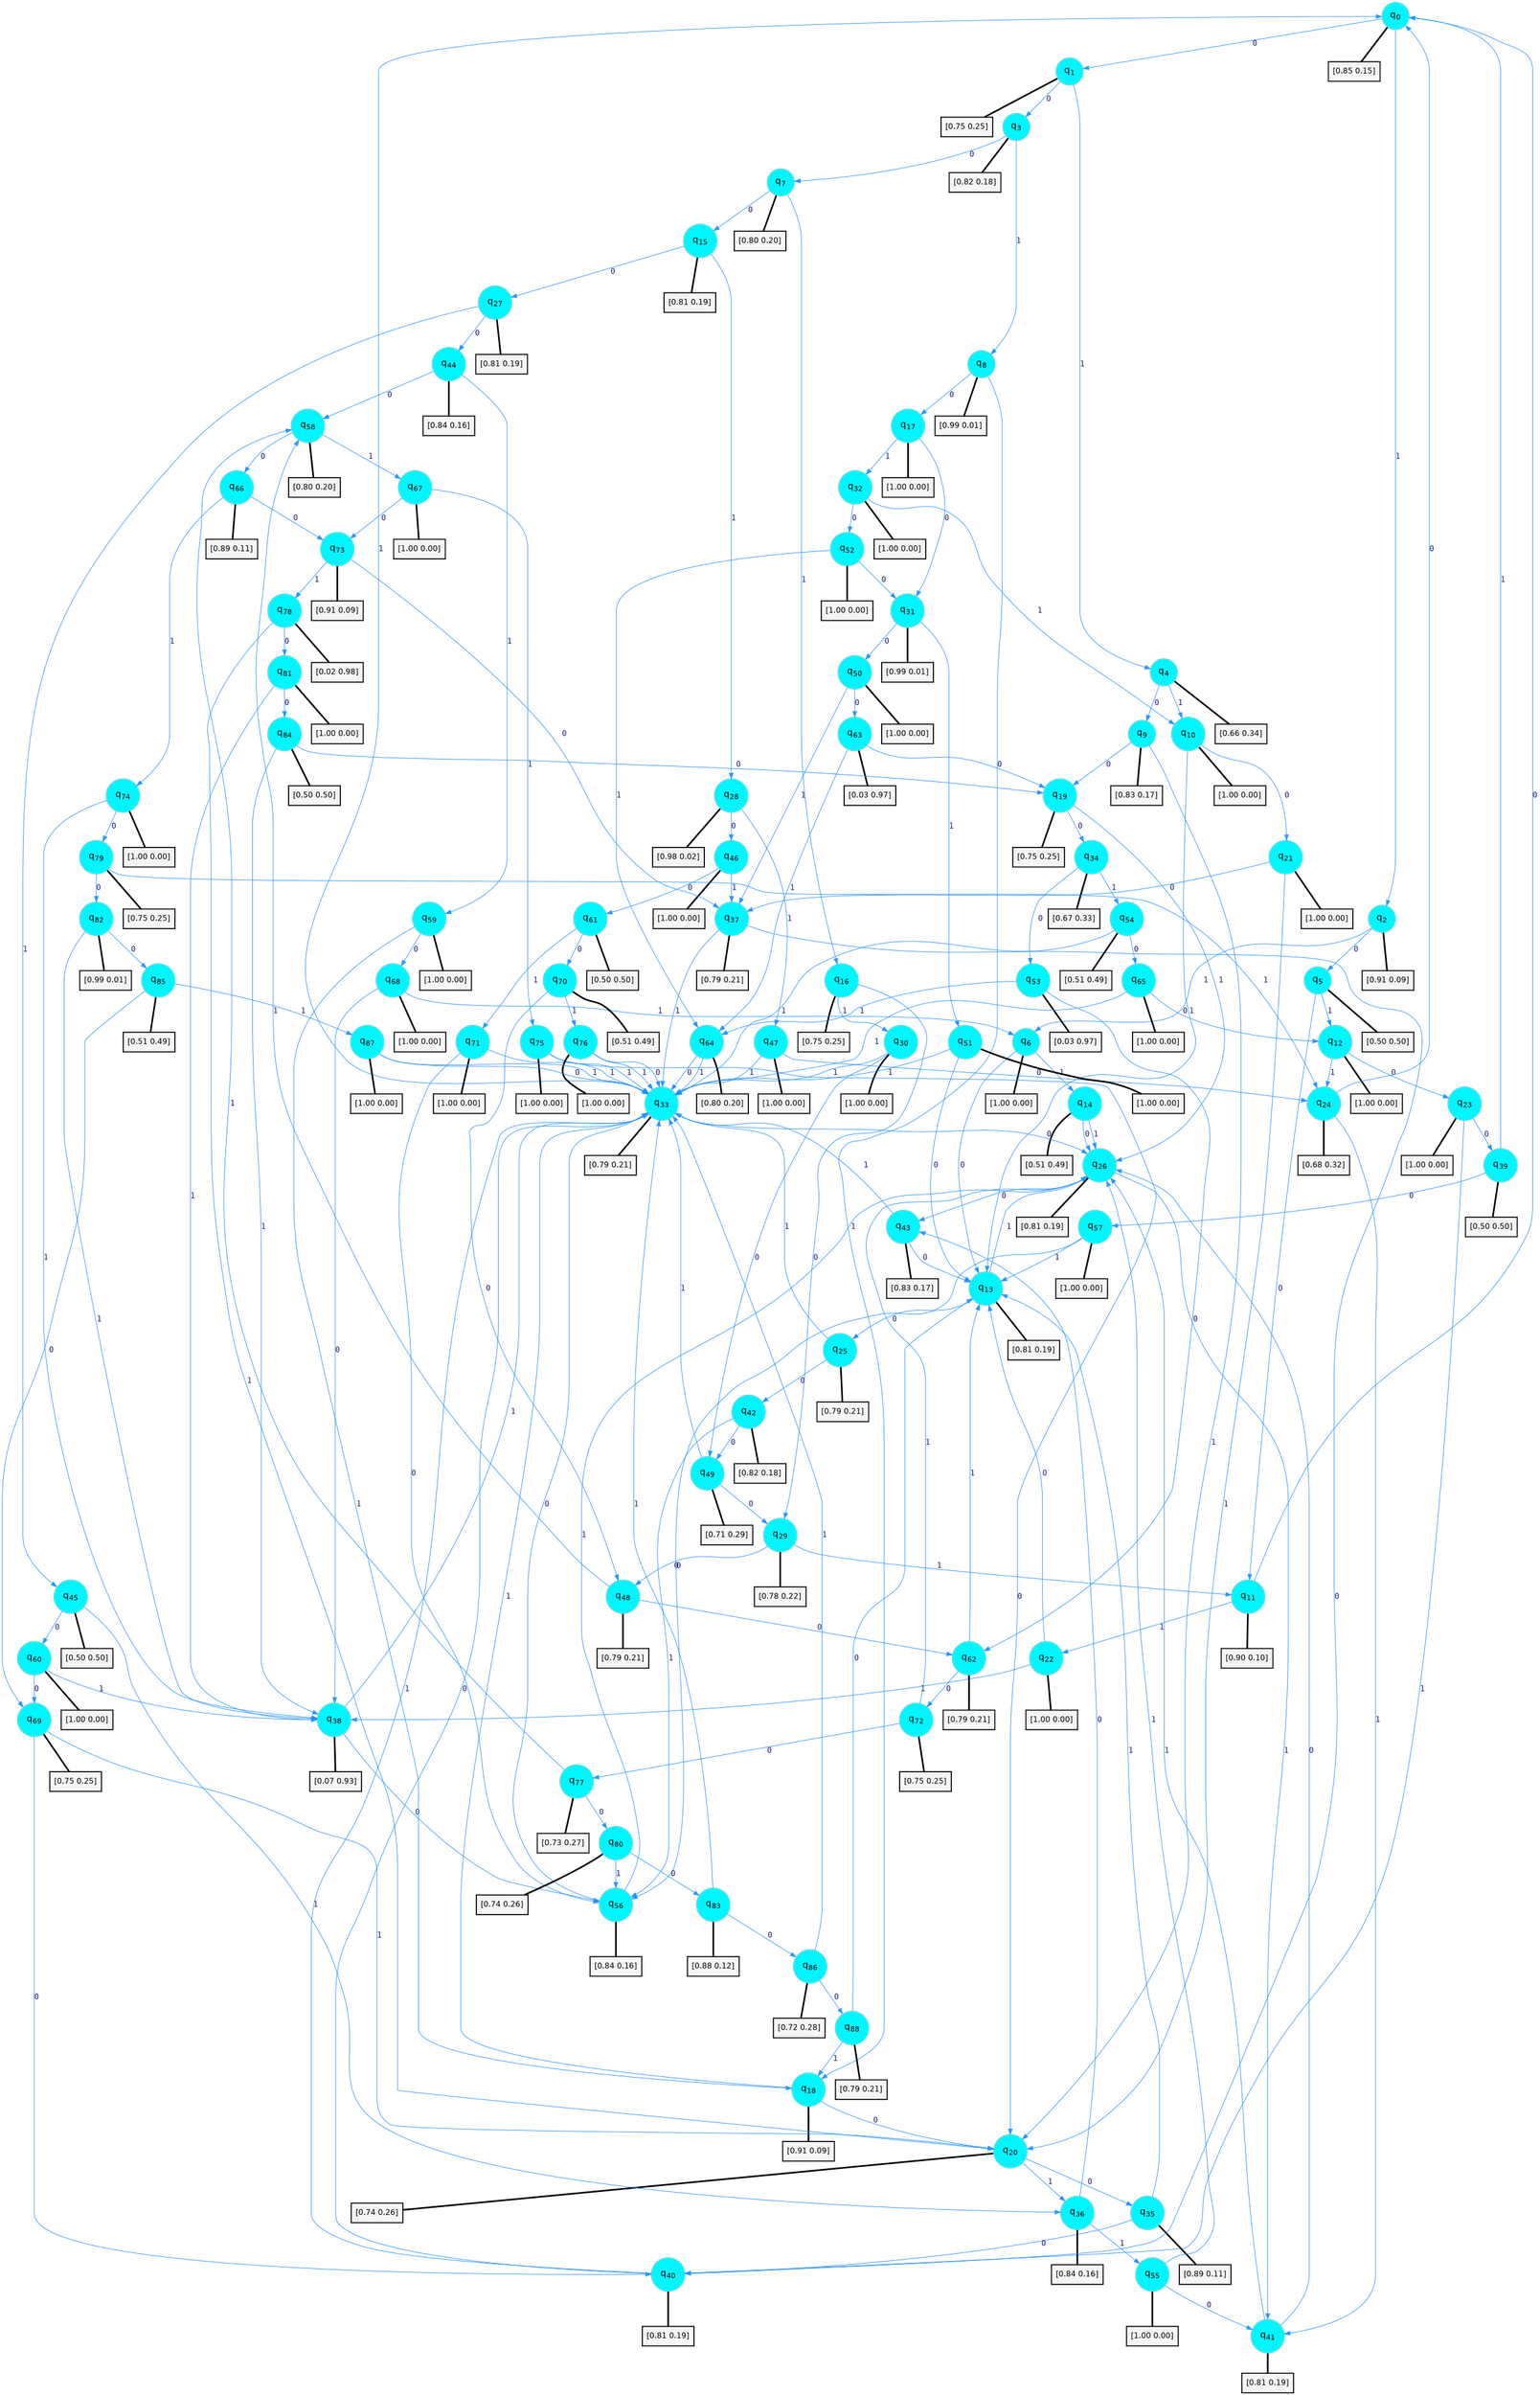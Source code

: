 digraph G {
graph [
bgcolor=transparent, dpi=300, rankdir=TD, size="40,25"];
node [
color=gray, fillcolor=turquoise1, fontcolor=black, fontname=Helvetica, fontsize=16, fontweight=bold, shape=circle, style=filled];
edge [
arrowsize=1, color=dodgerblue1, fontcolor=midnightblue, fontname=courier, fontweight=bold, penwidth=1, style=solid, weight=20];
0[label=<q<SUB>0</SUB>>];
1[label=<q<SUB>1</SUB>>];
2[label=<q<SUB>2</SUB>>];
3[label=<q<SUB>3</SUB>>];
4[label=<q<SUB>4</SUB>>];
5[label=<q<SUB>5</SUB>>];
6[label=<q<SUB>6</SUB>>];
7[label=<q<SUB>7</SUB>>];
8[label=<q<SUB>8</SUB>>];
9[label=<q<SUB>9</SUB>>];
10[label=<q<SUB>10</SUB>>];
11[label=<q<SUB>11</SUB>>];
12[label=<q<SUB>12</SUB>>];
13[label=<q<SUB>13</SUB>>];
14[label=<q<SUB>14</SUB>>];
15[label=<q<SUB>15</SUB>>];
16[label=<q<SUB>16</SUB>>];
17[label=<q<SUB>17</SUB>>];
18[label=<q<SUB>18</SUB>>];
19[label=<q<SUB>19</SUB>>];
20[label=<q<SUB>20</SUB>>];
21[label=<q<SUB>21</SUB>>];
22[label=<q<SUB>22</SUB>>];
23[label=<q<SUB>23</SUB>>];
24[label=<q<SUB>24</SUB>>];
25[label=<q<SUB>25</SUB>>];
26[label=<q<SUB>26</SUB>>];
27[label=<q<SUB>27</SUB>>];
28[label=<q<SUB>28</SUB>>];
29[label=<q<SUB>29</SUB>>];
30[label=<q<SUB>30</SUB>>];
31[label=<q<SUB>31</SUB>>];
32[label=<q<SUB>32</SUB>>];
33[label=<q<SUB>33</SUB>>];
34[label=<q<SUB>34</SUB>>];
35[label=<q<SUB>35</SUB>>];
36[label=<q<SUB>36</SUB>>];
37[label=<q<SUB>37</SUB>>];
38[label=<q<SUB>38</SUB>>];
39[label=<q<SUB>39</SUB>>];
40[label=<q<SUB>40</SUB>>];
41[label=<q<SUB>41</SUB>>];
42[label=<q<SUB>42</SUB>>];
43[label=<q<SUB>43</SUB>>];
44[label=<q<SUB>44</SUB>>];
45[label=<q<SUB>45</SUB>>];
46[label=<q<SUB>46</SUB>>];
47[label=<q<SUB>47</SUB>>];
48[label=<q<SUB>48</SUB>>];
49[label=<q<SUB>49</SUB>>];
50[label=<q<SUB>50</SUB>>];
51[label=<q<SUB>51</SUB>>];
52[label=<q<SUB>52</SUB>>];
53[label=<q<SUB>53</SUB>>];
54[label=<q<SUB>54</SUB>>];
55[label=<q<SUB>55</SUB>>];
56[label=<q<SUB>56</SUB>>];
57[label=<q<SUB>57</SUB>>];
58[label=<q<SUB>58</SUB>>];
59[label=<q<SUB>59</SUB>>];
60[label=<q<SUB>60</SUB>>];
61[label=<q<SUB>61</SUB>>];
62[label=<q<SUB>62</SUB>>];
63[label=<q<SUB>63</SUB>>];
64[label=<q<SUB>64</SUB>>];
65[label=<q<SUB>65</SUB>>];
66[label=<q<SUB>66</SUB>>];
67[label=<q<SUB>67</SUB>>];
68[label=<q<SUB>68</SUB>>];
69[label=<q<SUB>69</SUB>>];
70[label=<q<SUB>70</SUB>>];
71[label=<q<SUB>71</SUB>>];
72[label=<q<SUB>72</SUB>>];
73[label=<q<SUB>73</SUB>>];
74[label=<q<SUB>74</SUB>>];
75[label=<q<SUB>75</SUB>>];
76[label=<q<SUB>76</SUB>>];
77[label=<q<SUB>77</SUB>>];
78[label=<q<SUB>78</SUB>>];
79[label=<q<SUB>79</SUB>>];
80[label=<q<SUB>80</SUB>>];
81[label=<q<SUB>81</SUB>>];
82[label=<q<SUB>82</SUB>>];
83[label=<q<SUB>83</SUB>>];
84[label=<q<SUB>84</SUB>>];
85[label=<q<SUB>85</SUB>>];
86[label=<q<SUB>86</SUB>>];
87[label=<q<SUB>87</SUB>>];
88[label=<q<SUB>88</SUB>>];
89[label="[0.85 0.15]", shape=box,fontcolor=black, fontname=Helvetica, fontsize=14, penwidth=2, fillcolor=whitesmoke,color=black];
90[label="[0.75 0.25]", shape=box,fontcolor=black, fontname=Helvetica, fontsize=14, penwidth=2, fillcolor=whitesmoke,color=black];
91[label="[0.91 0.09]", shape=box,fontcolor=black, fontname=Helvetica, fontsize=14, penwidth=2, fillcolor=whitesmoke,color=black];
92[label="[0.82 0.18]", shape=box,fontcolor=black, fontname=Helvetica, fontsize=14, penwidth=2, fillcolor=whitesmoke,color=black];
93[label="[0.66 0.34]", shape=box,fontcolor=black, fontname=Helvetica, fontsize=14, penwidth=2, fillcolor=whitesmoke,color=black];
94[label="[0.50 0.50]", shape=box,fontcolor=black, fontname=Helvetica, fontsize=14, penwidth=2, fillcolor=whitesmoke,color=black];
95[label="[1.00 0.00]", shape=box,fontcolor=black, fontname=Helvetica, fontsize=14, penwidth=2, fillcolor=whitesmoke,color=black];
96[label="[0.80 0.20]", shape=box,fontcolor=black, fontname=Helvetica, fontsize=14, penwidth=2, fillcolor=whitesmoke,color=black];
97[label="[0.99 0.01]", shape=box,fontcolor=black, fontname=Helvetica, fontsize=14, penwidth=2, fillcolor=whitesmoke,color=black];
98[label="[0.83 0.17]", shape=box,fontcolor=black, fontname=Helvetica, fontsize=14, penwidth=2, fillcolor=whitesmoke,color=black];
99[label="[1.00 0.00]", shape=box,fontcolor=black, fontname=Helvetica, fontsize=14, penwidth=2, fillcolor=whitesmoke,color=black];
100[label="[0.90 0.10]", shape=box,fontcolor=black, fontname=Helvetica, fontsize=14, penwidth=2, fillcolor=whitesmoke,color=black];
101[label="[1.00 0.00]", shape=box,fontcolor=black, fontname=Helvetica, fontsize=14, penwidth=2, fillcolor=whitesmoke,color=black];
102[label="[0.81 0.19]", shape=box,fontcolor=black, fontname=Helvetica, fontsize=14, penwidth=2, fillcolor=whitesmoke,color=black];
103[label="[0.51 0.49]", shape=box,fontcolor=black, fontname=Helvetica, fontsize=14, penwidth=2, fillcolor=whitesmoke,color=black];
104[label="[0.81 0.19]", shape=box,fontcolor=black, fontname=Helvetica, fontsize=14, penwidth=2, fillcolor=whitesmoke,color=black];
105[label="[0.75 0.25]", shape=box,fontcolor=black, fontname=Helvetica, fontsize=14, penwidth=2, fillcolor=whitesmoke,color=black];
106[label="[1.00 0.00]", shape=box,fontcolor=black, fontname=Helvetica, fontsize=14, penwidth=2, fillcolor=whitesmoke,color=black];
107[label="[0.91 0.09]", shape=box,fontcolor=black, fontname=Helvetica, fontsize=14, penwidth=2, fillcolor=whitesmoke,color=black];
108[label="[0.75 0.25]", shape=box,fontcolor=black, fontname=Helvetica, fontsize=14, penwidth=2, fillcolor=whitesmoke,color=black];
109[label="[0.74 0.26]", shape=box,fontcolor=black, fontname=Helvetica, fontsize=14, penwidth=2, fillcolor=whitesmoke,color=black];
110[label="[1.00 0.00]", shape=box,fontcolor=black, fontname=Helvetica, fontsize=14, penwidth=2, fillcolor=whitesmoke,color=black];
111[label="[1.00 0.00]", shape=box,fontcolor=black, fontname=Helvetica, fontsize=14, penwidth=2, fillcolor=whitesmoke,color=black];
112[label="[1.00 0.00]", shape=box,fontcolor=black, fontname=Helvetica, fontsize=14, penwidth=2, fillcolor=whitesmoke,color=black];
113[label="[0.68 0.32]", shape=box,fontcolor=black, fontname=Helvetica, fontsize=14, penwidth=2, fillcolor=whitesmoke,color=black];
114[label="[0.79 0.21]", shape=box,fontcolor=black, fontname=Helvetica, fontsize=14, penwidth=2, fillcolor=whitesmoke,color=black];
115[label="[0.81 0.19]", shape=box,fontcolor=black, fontname=Helvetica, fontsize=14, penwidth=2, fillcolor=whitesmoke,color=black];
116[label="[0.81 0.19]", shape=box,fontcolor=black, fontname=Helvetica, fontsize=14, penwidth=2, fillcolor=whitesmoke,color=black];
117[label="[0.98 0.02]", shape=box,fontcolor=black, fontname=Helvetica, fontsize=14, penwidth=2, fillcolor=whitesmoke,color=black];
118[label="[0.78 0.22]", shape=box,fontcolor=black, fontname=Helvetica, fontsize=14, penwidth=2, fillcolor=whitesmoke,color=black];
119[label="[1.00 0.00]", shape=box,fontcolor=black, fontname=Helvetica, fontsize=14, penwidth=2, fillcolor=whitesmoke,color=black];
120[label="[0.99 0.01]", shape=box,fontcolor=black, fontname=Helvetica, fontsize=14, penwidth=2, fillcolor=whitesmoke,color=black];
121[label="[1.00 0.00]", shape=box,fontcolor=black, fontname=Helvetica, fontsize=14, penwidth=2, fillcolor=whitesmoke,color=black];
122[label="[0.79 0.21]", shape=box,fontcolor=black, fontname=Helvetica, fontsize=14, penwidth=2, fillcolor=whitesmoke,color=black];
123[label="[0.67 0.33]", shape=box,fontcolor=black, fontname=Helvetica, fontsize=14, penwidth=2, fillcolor=whitesmoke,color=black];
124[label="[0.89 0.11]", shape=box,fontcolor=black, fontname=Helvetica, fontsize=14, penwidth=2, fillcolor=whitesmoke,color=black];
125[label="[0.84 0.16]", shape=box,fontcolor=black, fontname=Helvetica, fontsize=14, penwidth=2, fillcolor=whitesmoke,color=black];
126[label="[0.79 0.21]", shape=box,fontcolor=black, fontname=Helvetica, fontsize=14, penwidth=2, fillcolor=whitesmoke,color=black];
127[label="[0.07 0.93]", shape=box,fontcolor=black, fontname=Helvetica, fontsize=14, penwidth=2, fillcolor=whitesmoke,color=black];
128[label="[0.50 0.50]", shape=box,fontcolor=black, fontname=Helvetica, fontsize=14, penwidth=2, fillcolor=whitesmoke,color=black];
129[label="[0.81 0.19]", shape=box,fontcolor=black, fontname=Helvetica, fontsize=14, penwidth=2, fillcolor=whitesmoke,color=black];
130[label="[0.81 0.19]", shape=box,fontcolor=black, fontname=Helvetica, fontsize=14, penwidth=2, fillcolor=whitesmoke,color=black];
131[label="[0.82 0.18]", shape=box,fontcolor=black, fontname=Helvetica, fontsize=14, penwidth=2, fillcolor=whitesmoke,color=black];
132[label="[0.83 0.17]", shape=box,fontcolor=black, fontname=Helvetica, fontsize=14, penwidth=2, fillcolor=whitesmoke,color=black];
133[label="[0.84 0.16]", shape=box,fontcolor=black, fontname=Helvetica, fontsize=14, penwidth=2, fillcolor=whitesmoke,color=black];
134[label="[0.50 0.50]", shape=box,fontcolor=black, fontname=Helvetica, fontsize=14, penwidth=2, fillcolor=whitesmoke,color=black];
135[label="[1.00 0.00]", shape=box,fontcolor=black, fontname=Helvetica, fontsize=14, penwidth=2, fillcolor=whitesmoke,color=black];
136[label="[1.00 0.00]", shape=box,fontcolor=black, fontname=Helvetica, fontsize=14, penwidth=2, fillcolor=whitesmoke,color=black];
137[label="[0.79 0.21]", shape=box,fontcolor=black, fontname=Helvetica, fontsize=14, penwidth=2, fillcolor=whitesmoke,color=black];
138[label="[0.71 0.29]", shape=box,fontcolor=black, fontname=Helvetica, fontsize=14, penwidth=2, fillcolor=whitesmoke,color=black];
139[label="[1.00 0.00]", shape=box,fontcolor=black, fontname=Helvetica, fontsize=14, penwidth=2, fillcolor=whitesmoke,color=black];
140[label="[1.00 0.00]", shape=box,fontcolor=black, fontname=Helvetica, fontsize=14, penwidth=2, fillcolor=whitesmoke,color=black];
141[label="[1.00 0.00]", shape=box,fontcolor=black, fontname=Helvetica, fontsize=14, penwidth=2, fillcolor=whitesmoke,color=black];
142[label="[0.03 0.97]", shape=box,fontcolor=black, fontname=Helvetica, fontsize=14, penwidth=2, fillcolor=whitesmoke,color=black];
143[label="[0.51 0.49]", shape=box,fontcolor=black, fontname=Helvetica, fontsize=14, penwidth=2, fillcolor=whitesmoke,color=black];
144[label="[1.00 0.00]", shape=box,fontcolor=black, fontname=Helvetica, fontsize=14, penwidth=2, fillcolor=whitesmoke,color=black];
145[label="[0.84 0.16]", shape=box,fontcolor=black, fontname=Helvetica, fontsize=14, penwidth=2, fillcolor=whitesmoke,color=black];
146[label="[1.00 0.00]", shape=box,fontcolor=black, fontname=Helvetica, fontsize=14, penwidth=2, fillcolor=whitesmoke,color=black];
147[label="[0.80 0.20]", shape=box,fontcolor=black, fontname=Helvetica, fontsize=14, penwidth=2, fillcolor=whitesmoke,color=black];
148[label="[1.00 0.00]", shape=box,fontcolor=black, fontname=Helvetica, fontsize=14, penwidth=2, fillcolor=whitesmoke,color=black];
149[label="[1.00 0.00]", shape=box,fontcolor=black, fontname=Helvetica, fontsize=14, penwidth=2, fillcolor=whitesmoke,color=black];
150[label="[0.50 0.50]", shape=box,fontcolor=black, fontname=Helvetica, fontsize=14, penwidth=2, fillcolor=whitesmoke,color=black];
151[label="[0.79 0.21]", shape=box,fontcolor=black, fontname=Helvetica, fontsize=14, penwidth=2, fillcolor=whitesmoke,color=black];
152[label="[0.03 0.97]", shape=box,fontcolor=black, fontname=Helvetica, fontsize=14, penwidth=2, fillcolor=whitesmoke,color=black];
153[label="[0.80 0.20]", shape=box,fontcolor=black, fontname=Helvetica, fontsize=14, penwidth=2, fillcolor=whitesmoke,color=black];
154[label="[1.00 0.00]", shape=box,fontcolor=black, fontname=Helvetica, fontsize=14, penwidth=2, fillcolor=whitesmoke,color=black];
155[label="[0.89 0.11]", shape=box,fontcolor=black, fontname=Helvetica, fontsize=14, penwidth=2, fillcolor=whitesmoke,color=black];
156[label="[1.00 0.00]", shape=box,fontcolor=black, fontname=Helvetica, fontsize=14, penwidth=2, fillcolor=whitesmoke,color=black];
157[label="[1.00 0.00]", shape=box,fontcolor=black, fontname=Helvetica, fontsize=14, penwidth=2, fillcolor=whitesmoke,color=black];
158[label="[0.75 0.25]", shape=box,fontcolor=black, fontname=Helvetica, fontsize=14, penwidth=2, fillcolor=whitesmoke,color=black];
159[label="[0.51 0.49]", shape=box,fontcolor=black, fontname=Helvetica, fontsize=14, penwidth=2, fillcolor=whitesmoke,color=black];
160[label="[1.00 0.00]", shape=box,fontcolor=black, fontname=Helvetica, fontsize=14, penwidth=2, fillcolor=whitesmoke,color=black];
161[label="[0.75 0.25]", shape=box,fontcolor=black, fontname=Helvetica, fontsize=14, penwidth=2, fillcolor=whitesmoke,color=black];
162[label="[0.91 0.09]", shape=box,fontcolor=black, fontname=Helvetica, fontsize=14, penwidth=2, fillcolor=whitesmoke,color=black];
163[label="[1.00 0.00]", shape=box,fontcolor=black, fontname=Helvetica, fontsize=14, penwidth=2, fillcolor=whitesmoke,color=black];
164[label="[1.00 0.00]", shape=box,fontcolor=black, fontname=Helvetica, fontsize=14, penwidth=2, fillcolor=whitesmoke,color=black];
165[label="[1.00 0.00]", shape=box,fontcolor=black, fontname=Helvetica, fontsize=14, penwidth=2, fillcolor=whitesmoke,color=black];
166[label="[0.73 0.27]", shape=box,fontcolor=black, fontname=Helvetica, fontsize=14, penwidth=2, fillcolor=whitesmoke,color=black];
167[label="[0.02 0.98]", shape=box,fontcolor=black, fontname=Helvetica, fontsize=14, penwidth=2, fillcolor=whitesmoke,color=black];
168[label="[0.75 0.25]", shape=box,fontcolor=black, fontname=Helvetica, fontsize=14, penwidth=2, fillcolor=whitesmoke,color=black];
169[label="[0.74 0.26]", shape=box,fontcolor=black, fontname=Helvetica, fontsize=14, penwidth=2, fillcolor=whitesmoke,color=black];
170[label="[1.00 0.00]", shape=box,fontcolor=black, fontname=Helvetica, fontsize=14, penwidth=2, fillcolor=whitesmoke,color=black];
171[label="[0.99 0.01]", shape=box,fontcolor=black, fontname=Helvetica, fontsize=14, penwidth=2, fillcolor=whitesmoke,color=black];
172[label="[0.88 0.12]", shape=box,fontcolor=black, fontname=Helvetica, fontsize=14, penwidth=2, fillcolor=whitesmoke,color=black];
173[label="[0.50 0.50]", shape=box,fontcolor=black, fontname=Helvetica, fontsize=14, penwidth=2, fillcolor=whitesmoke,color=black];
174[label="[0.51 0.49]", shape=box,fontcolor=black, fontname=Helvetica, fontsize=14, penwidth=2, fillcolor=whitesmoke,color=black];
175[label="[0.72 0.28]", shape=box,fontcolor=black, fontname=Helvetica, fontsize=14, penwidth=2, fillcolor=whitesmoke,color=black];
176[label="[1.00 0.00]", shape=box,fontcolor=black, fontname=Helvetica, fontsize=14, penwidth=2, fillcolor=whitesmoke,color=black];
177[label="[0.79 0.21]", shape=box,fontcolor=black, fontname=Helvetica, fontsize=14, penwidth=2, fillcolor=whitesmoke,color=black];
0->1 [label=0];
0->2 [label=1];
0->89 [arrowhead=none, penwidth=3,color=black];
1->3 [label=0];
1->4 [label=1];
1->90 [arrowhead=none, penwidth=3,color=black];
2->5 [label=0];
2->6 [label=1];
2->91 [arrowhead=none, penwidth=3,color=black];
3->7 [label=0];
3->8 [label=1];
3->92 [arrowhead=none, penwidth=3,color=black];
4->9 [label=0];
4->10 [label=1];
4->93 [arrowhead=none, penwidth=3,color=black];
5->11 [label=0];
5->12 [label=1];
5->94 [arrowhead=none, penwidth=3,color=black];
6->13 [label=0];
6->14 [label=1];
6->95 [arrowhead=none, penwidth=3,color=black];
7->15 [label=0];
7->16 [label=1];
7->96 [arrowhead=none, penwidth=3,color=black];
8->17 [label=0];
8->18 [label=1];
8->97 [arrowhead=none, penwidth=3,color=black];
9->19 [label=0];
9->20 [label=1];
9->98 [arrowhead=none, penwidth=3,color=black];
10->21 [label=0];
10->13 [label=1];
10->99 [arrowhead=none, penwidth=3,color=black];
11->0 [label=0];
11->22 [label=1];
11->100 [arrowhead=none, penwidth=3,color=black];
12->23 [label=0];
12->24 [label=1];
12->101 [arrowhead=none, penwidth=3,color=black];
13->25 [label=0];
13->26 [label=1];
13->102 [arrowhead=none, penwidth=3,color=black];
14->26 [label=0];
14->26 [label=1];
14->103 [arrowhead=none, penwidth=3,color=black];
15->27 [label=0];
15->28 [label=1];
15->104 [arrowhead=none, penwidth=3,color=black];
16->29 [label=0];
16->30 [label=1];
16->105 [arrowhead=none, penwidth=3,color=black];
17->31 [label=0];
17->32 [label=1];
17->106 [arrowhead=none, penwidth=3,color=black];
18->20 [label=0];
18->33 [label=1];
18->107 [arrowhead=none, penwidth=3,color=black];
19->34 [label=0];
19->26 [label=1];
19->108 [arrowhead=none, penwidth=3,color=black];
20->35 [label=0];
20->36 [label=1];
20->109 [arrowhead=none, penwidth=3,color=black];
21->37 [label=0];
21->20 [label=1];
21->110 [arrowhead=none, penwidth=3,color=black];
22->13 [label=0];
22->38 [label=1];
22->111 [arrowhead=none, penwidth=3,color=black];
23->39 [label=0];
23->40 [label=1];
23->112 [arrowhead=none, penwidth=3,color=black];
24->0 [label=0];
24->41 [label=1];
24->113 [arrowhead=none, penwidth=3,color=black];
25->42 [label=0];
25->33 [label=1];
25->114 [arrowhead=none, penwidth=3,color=black];
26->43 [label=0];
26->41 [label=1];
26->115 [arrowhead=none, penwidth=3,color=black];
27->44 [label=0];
27->45 [label=1];
27->116 [arrowhead=none, penwidth=3,color=black];
28->46 [label=0];
28->47 [label=1];
28->117 [arrowhead=none, penwidth=3,color=black];
29->48 [label=0];
29->11 [label=1];
29->118 [arrowhead=none, penwidth=3,color=black];
30->49 [label=0];
30->33 [label=1];
30->119 [arrowhead=none, penwidth=3,color=black];
31->50 [label=0];
31->51 [label=1];
31->120 [arrowhead=none, penwidth=3,color=black];
32->52 [label=0];
32->10 [label=1];
32->121 [arrowhead=none, penwidth=3,color=black];
33->26 [label=0];
33->0 [label=1];
33->122 [arrowhead=none, penwidth=3,color=black];
34->53 [label=0];
34->54 [label=1];
34->123 [arrowhead=none, penwidth=3,color=black];
35->40 [label=0];
35->13 [label=1];
35->124 [arrowhead=none, penwidth=3,color=black];
36->43 [label=0];
36->55 [label=1];
36->125 [arrowhead=none, penwidth=3,color=black];
37->40 [label=0];
37->33 [label=1];
37->126 [arrowhead=none, penwidth=3,color=black];
38->56 [label=0];
38->33 [label=1];
38->127 [arrowhead=none, penwidth=3,color=black];
39->57 [label=0];
39->0 [label=1];
39->128 [arrowhead=none, penwidth=3,color=black];
40->33 [label=0];
40->33 [label=1];
40->129 [arrowhead=none, penwidth=3,color=black];
41->26 [label=0];
41->26 [label=1];
41->130 [arrowhead=none, penwidth=3,color=black];
42->49 [label=0];
42->56 [label=1];
42->131 [arrowhead=none, penwidth=3,color=black];
43->13 [label=0];
43->33 [label=1];
43->132 [arrowhead=none, penwidth=3,color=black];
44->58 [label=0];
44->59 [label=1];
44->133 [arrowhead=none, penwidth=3,color=black];
45->60 [label=0];
45->36 [label=1];
45->134 [arrowhead=none, penwidth=3,color=black];
46->61 [label=0];
46->37 [label=1];
46->135 [arrowhead=none, penwidth=3,color=black];
47->24 [label=0];
47->33 [label=1];
47->136 [arrowhead=none, penwidth=3,color=black];
48->62 [label=0];
48->58 [label=1];
48->137 [arrowhead=none, penwidth=3,color=black];
49->29 [label=0];
49->33 [label=1];
49->138 [arrowhead=none, penwidth=3,color=black];
50->63 [label=0];
50->37 [label=1];
50->139 [arrowhead=none, penwidth=3,color=black];
51->13 [label=0];
51->33 [label=1];
51->140 [arrowhead=none, penwidth=3,color=black];
52->31 [label=0];
52->64 [label=1];
52->141 [arrowhead=none, penwidth=3,color=black];
53->62 [label=0];
53->64 [label=1];
53->142 [arrowhead=none, penwidth=3,color=black];
54->65 [label=0];
54->33 [label=1];
54->143 [arrowhead=none, penwidth=3,color=black];
55->41 [label=0];
55->26 [label=1];
55->144 [arrowhead=none, penwidth=3,color=black];
56->33 [label=0];
56->26 [label=1];
56->145 [arrowhead=none, penwidth=3,color=black];
57->56 [label=0];
57->13 [label=1];
57->146 [arrowhead=none, penwidth=3,color=black];
58->66 [label=0];
58->67 [label=1];
58->147 [arrowhead=none, penwidth=3,color=black];
59->68 [label=0];
59->18 [label=1];
59->148 [arrowhead=none, penwidth=3,color=black];
60->69 [label=0];
60->38 [label=1];
60->149 [arrowhead=none, penwidth=3,color=black];
61->70 [label=0];
61->71 [label=1];
61->150 [arrowhead=none, penwidth=3,color=black];
62->72 [label=0];
62->13 [label=1];
62->151 [arrowhead=none, penwidth=3,color=black];
63->19 [label=0];
63->64 [label=1];
63->152 [arrowhead=none, penwidth=3,color=black];
64->33 [label=0];
64->33 [label=1];
64->153 [arrowhead=none, penwidth=3,color=black];
65->12 [label=0];
65->33 [label=1];
65->154 [arrowhead=none, penwidth=3,color=black];
66->73 [label=0];
66->74 [label=1];
66->155 [arrowhead=none, penwidth=3,color=black];
67->73 [label=0];
67->75 [label=1];
67->156 [arrowhead=none, penwidth=3,color=black];
68->38 [label=0];
68->6 [label=1];
68->157 [arrowhead=none, penwidth=3,color=black];
69->40 [label=0];
69->20 [label=1];
69->158 [arrowhead=none, penwidth=3,color=black];
70->48 [label=0];
70->76 [label=1];
70->159 [arrowhead=none, penwidth=3,color=black];
71->56 [label=0];
71->33 [label=1];
71->160 [arrowhead=none, penwidth=3,color=black];
72->77 [label=0];
72->26 [label=1];
72->161 [arrowhead=none, penwidth=3,color=black];
73->37 [label=0];
73->78 [label=1];
73->162 [arrowhead=none, penwidth=3,color=black];
74->79 [label=0];
74->38 [label=1];
74->163 [arrowhead=none, penwidth=3,color=black];
75->20 [label=0];
75->33 [label=1];
75->164 [arrowhead=none, penwidth=3,color=black];
76->33 [label=0];
76->33 [label=1];
76->165 [arrowhead=none, penwidth=3,color=black];
77->80 [label=0];
77->58 [label=1];
77->166 [arrowhead=none, penwidth=3,color=black];
78->81 [label=0];
78->20 [label=1];
78->167 [arrowhead=none, penwidth=3,color=black];
79->82 [label=0];
79->24 [label=1];
79->168 [arrowhead=none, penwidth=3,color=black];
80->83 [label=0];
80->56 [label=1];
80->169 [arrowhead=none, penwidth=3,color=black];
81->84 [label=0];
81->38 [label=1];
81->170 [arrowhead=none, penwidth=3,color=black];
82->85 [label=0];
82->38 [label=1];
82->171 [arrowhead=none, penwidth=3,color=black];
83->86 [label=0];
83->33 [label=1];
83->172 [arrowhead=none, penwidth=3,color=black];
84->19 [label=0];
84->38 [label=1];
84->173 [arrowhead=none, penwidth=3,color=black];
85->69 [label=0];
85->87 [label=1];
85->174 [arrowhead=none, penwidth=3,color=black];
86->88 [label=0];
86->33 [label=1];
86->175 [arrowhead=none, penwidth=3,color=black];
87->33 [label=0];
87->33 [label=1];
87->176 [arrowhead=none, penwidth=3,color=black];
88->13 [label=0];
88->18 [label=1];
88->177 [arrowhead=none, penwidth=3,color=black];
}
